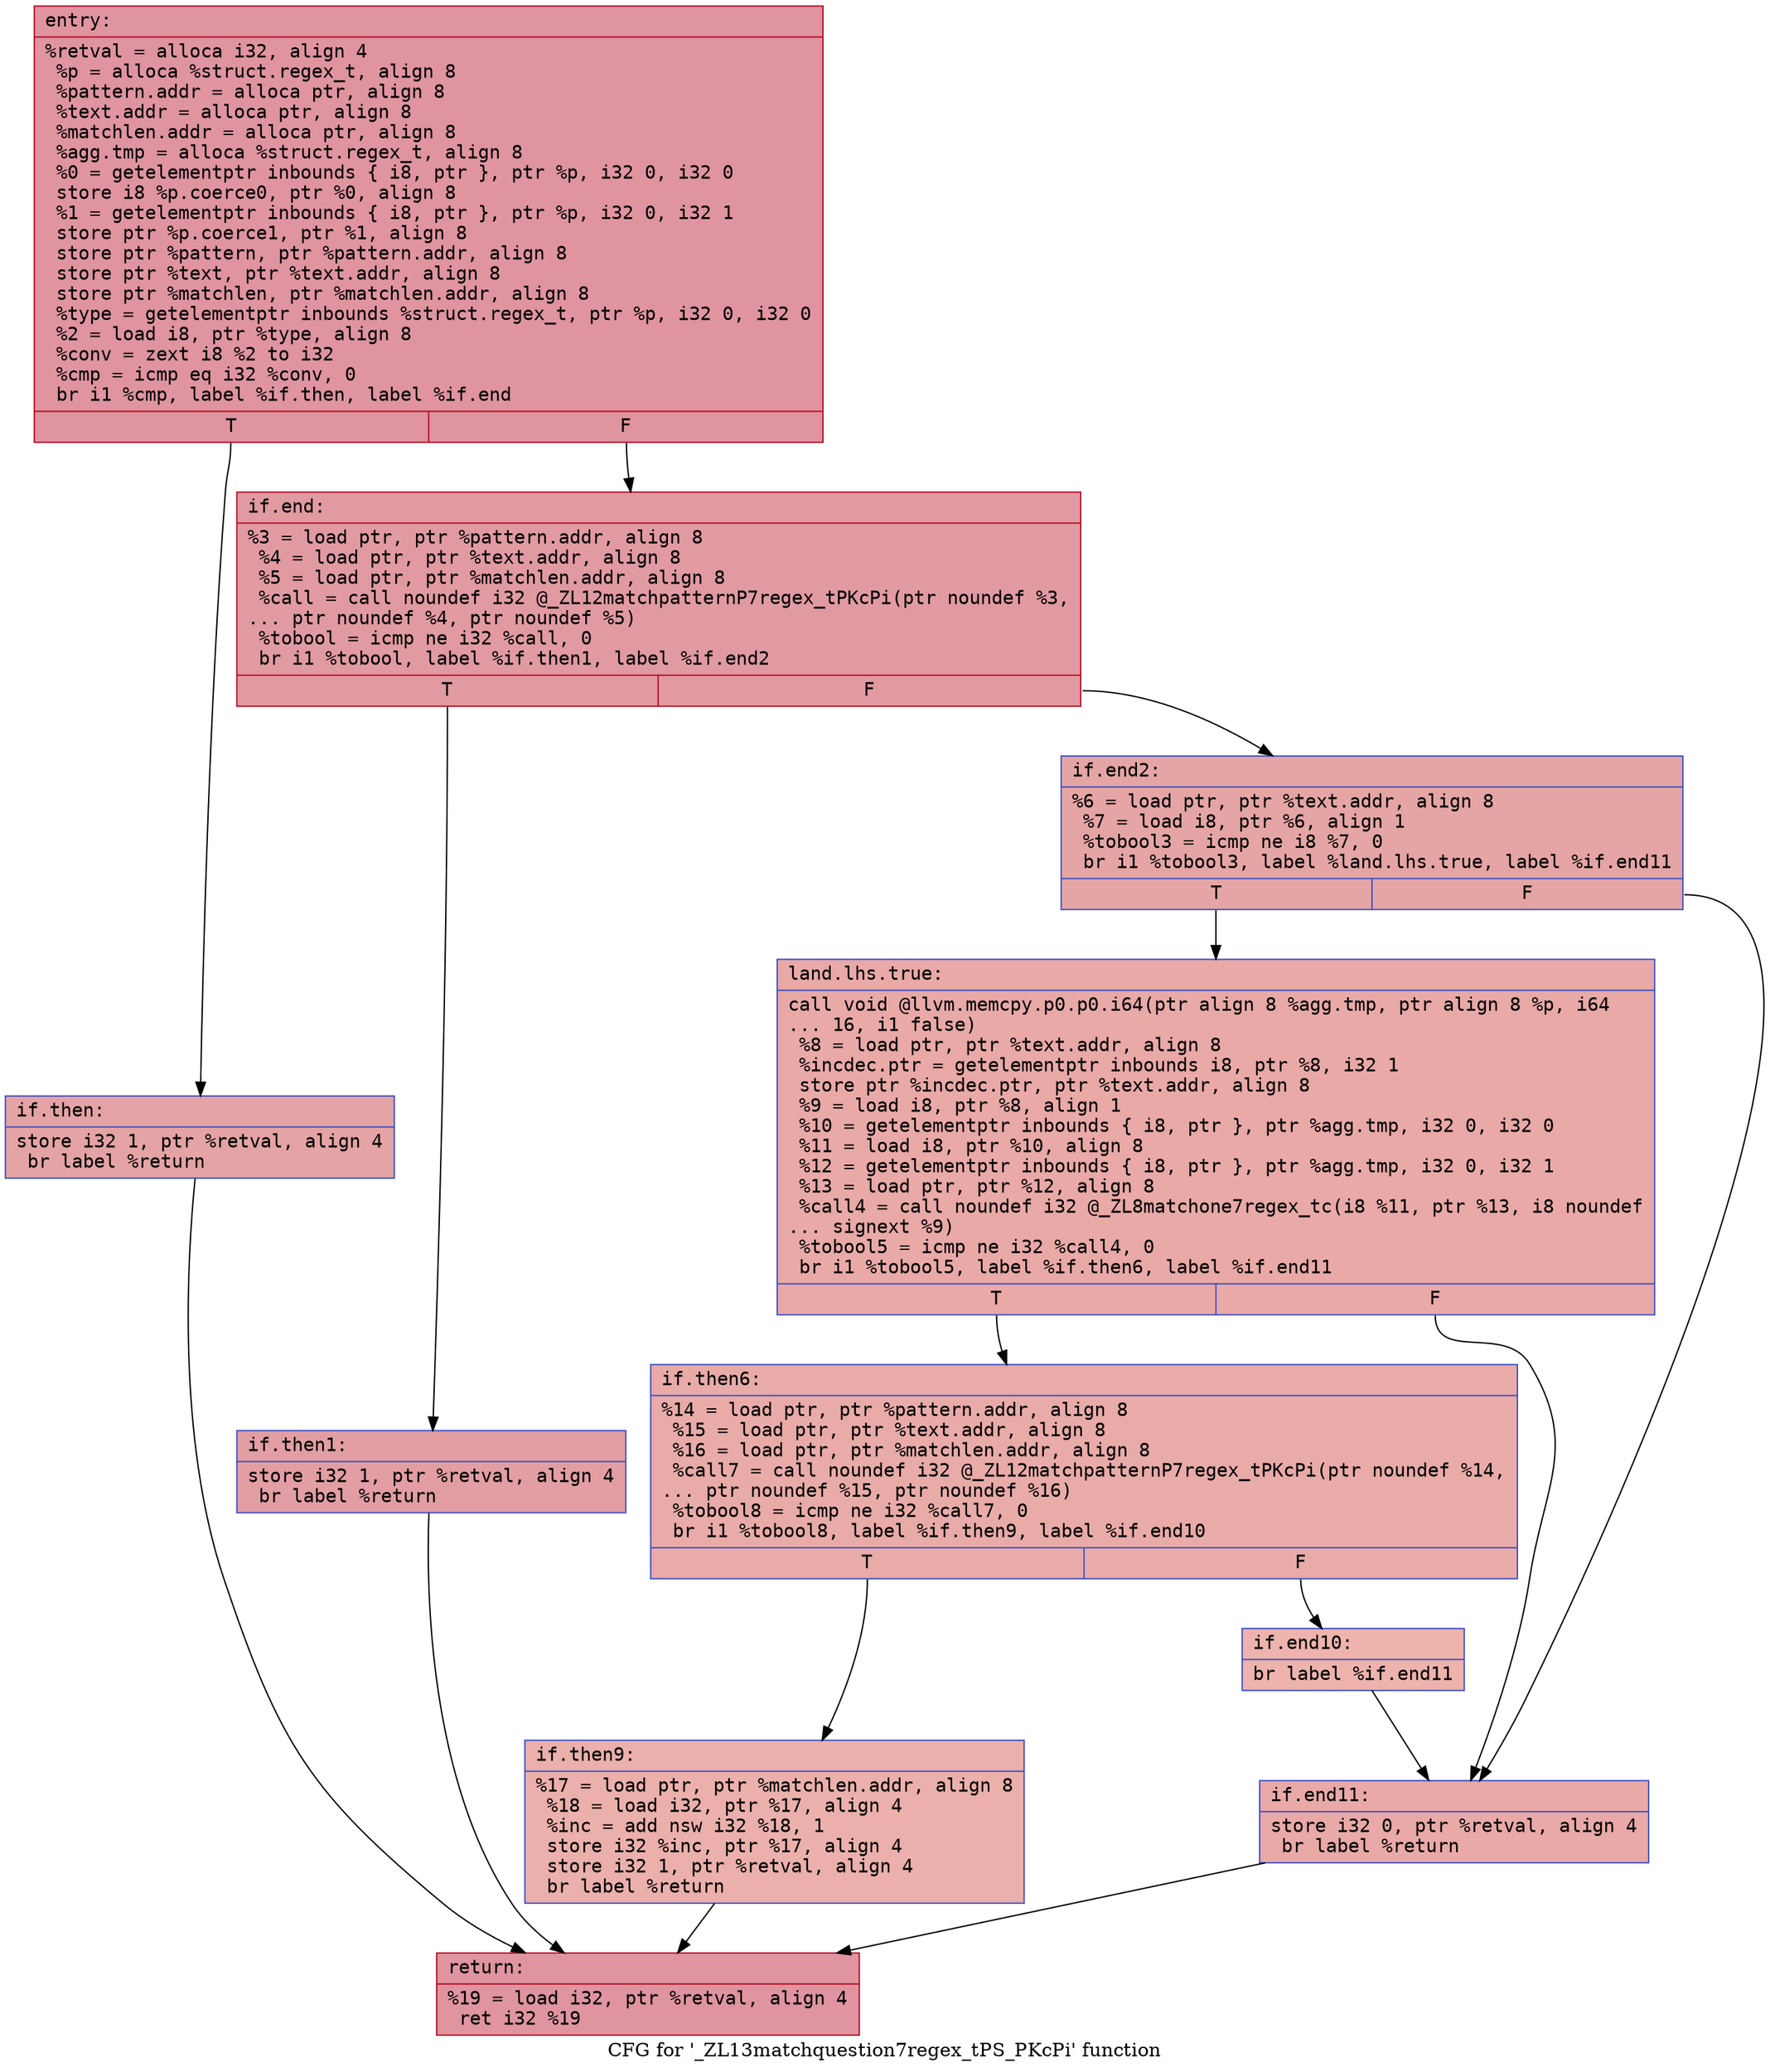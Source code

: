 digraph "CFG for '_ZL13matchquestion7regex_tPS_PKcPi' function" {
	label="CFG for '_ZL13matchquestion7regex_tPS_PKcPi' function";

	Node0x5584167ae1b0 [shape=record,color="#b70d28ff", style=filled, fillcolor="#b70d2870" fontname="Courier",label="{entry:\l|  %retval = alloca i32, align 4\l  %p = alloca %struct.regex_t, align 8\l  %pattern.addr = alloca ptr, align 8\l  %text.addr = alloca ptr, align 8\l  %matchlen.addr = alloca ptr, align 8\l  %agg.tmp = alloca %struct.regex_t, align 8\l  %0 = getelementptr inbounds \{ i8, ptr \}, ptr %p, i32 0, i32 0\l  store i8 %p.coerce0, ptr %0, align 8\l  %1 = getelementptr inbounds \{ i8, ptr \}, ptr %p, i32 0, i32 1\l  store ptr %p.coerce1, ptr %1, align 8\l  store ptr %pattern, ptr %pattern.addr, align 8\l  store ptr %text, ptr %text.addr, align 8\l  store ptr %matchlen, ptr %matchlen.addr, align 8\l  %type = getelementptr inbounds %struct.regex_t, ptr %p, i32 0, i32 0\l  %2 = load i8, ptr %type, align 8\l  %conv = zext i8 %2 to i32\l  %cmp = icmp eq i32 %conv, 0\l  br i1 %cmp, label %if.then, label %if.end\l|{<s0>T|<s1>F}}"];
	Node0x5584167ae1b0:s0 -> Node0x5584167afab0[tooltip="entry -> if.then\nProbability 37.50%" ];
	Node0x5584167ae1b0:s1 -> Node0x5584167afb20[tooltip="entry -> if.end\nProbability 62.50%" ];
	Node0x5584167afab0 [shape=record,color="#3d50c3ff", style=filled, fillcolor="#c32e3170" fontname="Courier",label="{if.then:\l|  store i32 1, ptr %retval, align 4\l  br label %return\l}"];
	Node0x5584167afab0 -> Node0x5584167afce0[tooltip="if.then -> return\nProbability 100.00%" ];
	Node0x5584167afb20 [shape=record,color="#b70d28ff", style=filled, fillcolor="#bb1b2c70" fontname="Courier",label="{if.end:\l|  %3 = load ptr, ptr %pattern.addr, align 8\l  %4 = load ptr, ptr %text.addr, align 8\l  %5 = load ptr, ptr %matchlen.addr, align 8\l  %call = call noundef i32 @_ZL12matchpatternP7regex_tPKcPi(ptr noundef %3,\l... ptr noundef %4, ptr noundef %5)\l  %tobool = icmp ne i32 %call, 0\l  br i1 %tobool, label %if.then1, label %if.end2\l|{<s0>T|<s1>F}}"];
	Node0x5584167afb20:s0 -> Node0x5584167b00c0[tooltip="if.end -> if.then1\nProbability 62.50%" ];
	Node0x5584167afb20:s1 -> Node0x5584167b0110[tooltip="if.end -> if.end2\nProbability 37.50%" ];
	Node0x5584167b00c0 [shape=record,color="#3d50c3ff", style=filled, fillcolor="#be242e70" fontname="Courier",label="{if.then1:\l|  store i32 1, ptr %retval, align 4\l  br label %return\l}"];
	Node0x5584167b00c0 -> Node0x5584167afce0[tooltip="if.then1 -> return\nProbability 100.00%" ];
	Node0x5584167b0110 [shape=record,color="#3d50c3ff", style=filled, fillcolor="#c5333470" fontname="Courier",label="{if.end2:\l|  %6 = load ptr, ptr %text.addr, align 8\l  %7 = load i8, ptr %6, align 1\l  %tobool3 = icmp ne i8 %7, 0\l  br i1 %tobool3, label %land.lhs.true, label %if.end11\l|{<s0>T|<s1>F}}"];
	Node0x5584167b0110:s0 -> Node0x5584167b04f0[tooltip="if.end2 -> land.lhs.true\nProbability 62.50%" ];
	Node0x5584167b0110:s1 -> Node0x5584167b0540[tooltip="if.end2 -> if.end11\nProbability 37.50%" ];
	Node0x5584167b04f0 [shape=record,color="#3d50c3ff", style=filled, fillcolor="#ca3b3770" fontname="Courier",label="{land.lhs.true:\l|  call void @llvm.memcpy.p0.p0.i64(ptr align 8 %agg.tmp, ptr align 8 %p, i64\l... 16, i1 false)\l  %8 = load ptr, ptr %text.addr, align 8\l  %incdec.ptr = getelementptr inbounds i8, ptr %8, i32 1\l  store ptr %incdec.ptr, ptr %text.addr, align 8\l  %9 = load i8, ptr %8, align 1\l  %10 = getelementptr inbounds \{ i8, ptr \}, ptr %agg.tmp, i32 0, i32 0\l  %11 = load i8, ptr %10, align 8\l  %12 = getelementptr inbounds \{ i8, ptr \}, ptr %agg.tmp, i32 0, i32 1\l  %13 = load ptr, ptr %12, align 8\l  %call4 = call noundef i32 @_ZL8matchone7regex_tc(i8 %11, ptr %13, i8 noundef\l... signext %9)\l  %tobool5 = icmp ne i32 %call4, 0\l  br i1 %tobool5, label %if.then6, label %if.end11\l|{<s0>T|<s1>F}}"];
	Node0x5584167b04f0:s0 -> Node0x5584167b0fb0[tooltip="land.lhs.true -> if.then6\nProbability 62.50%" ];
	Node0x5584167b04f0:s1 -> Node0x5584167b0540[tooltip="land.lhs.true -> if.end11\nProbability 37.50%" ];
	Node0x5584167b0fb0 [shape=record,color="#3d50c3ff", style=filled, fillcolor="#cc403a70" fontname="Courier",label="{if.then6:\l|  %14 = load ptr, ptr %pattern.addr, align 8\l  %15 = load ptr, ptr %text.addr, align 8\l  %16 = load ptr, ptr %matchlen.addr, align 8\l  %call7 = call noundef i32 @_ZL12matchpatternP7regex_tPKcPi(ptr noundef %14,\l... ptr noundef %15, ptr noundef %16)\l  %tobool8 = icmp ne i32 %call7, 0\l  br i1 %tobool8, label %if.then9, label %if.end10\l|{<s0>T|<s1>F}}"];
	Node0x5584167b0fb0:s0 -> Node0x5584167b1460[tooltip="if.then6 -> if.then9\nProbability 62.50%" ];
	Node0x5584167b0fb0:s1 -> Node0x5584167b14b0[tooltip="if.then6 -> if.end10\nProbability 37.50%" ];
	Node0x5584167b1460 [shape=record,color="#3d50c3ff", style=filled, fillcolor="#d24b4070" fontname="Courier",label="{if.then9:\l|  %17 = load ptr, ptr %matchlen.addr, align 8\l  %18 = load i32, ptr %17, align 4\l  %inc = add nsw i32 %18, 1\l  store i32 %inc, ptr %17, align 4\l  store i32 1, ptr %retval, align 4\l  br label %return\l}"];
	Node0x5584167b1460 -> Node0x5584167afce0[tooltip="if.then9 -> return\nProbability 100.00%" ];
	Node0x5584167b14b0 [shape=record,color="#3d50c3ff", style=filled, fillcolor="#d6524470" fontname="Courier",label="{if.end10:\l|  br label %if.end11\l}"];
	Node0x5584167b14b0 -> Node0x5584167b0540[tooltip="if.end10 -> if.end11\nProbability 100.00%" ];
	Node0x5584167b0540 [shape=record,color="#3d50c3ff", style=filled, fillcolor="#ca3b3770" fontname="Courier",label="{if.end11:\l|  store i32 0, ptr %retval, align 4\l  br label %return\l}"];
	Node0x5584167b0540 -> Node0x5584167afce0[tooltip="if.end11 -> return\nProbability 100.00%" ];
	Node0x5584167afce0 [shape=record,color="#b70d28ff", style=filled, fillcolor="#b70d2870" fontname="Courier",label="{return:\l|  %19 = load i32, ptr %retval, align 4\l  ret i32 %19\l}"];
}
